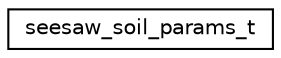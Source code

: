 digraph "Graphical Class Hierarchy"
{
 // LATEX_PDF_SIZE
  edge [fontname="Helvetica",fontsize="10",labelfontname="Helvetica",labelfontsize="10"];
  node [fontname="Helvetica",fontsize="10",shape=record];
  rankdir="LR";
  Node0 [label="seesaw_soil_params_t",height=0.2,width=0.4,color="black", fillcolor="white", style="filled",URL="$structseesaw__soil__params__t.html",tooltip="Parameters needed for device initialization."];
}
